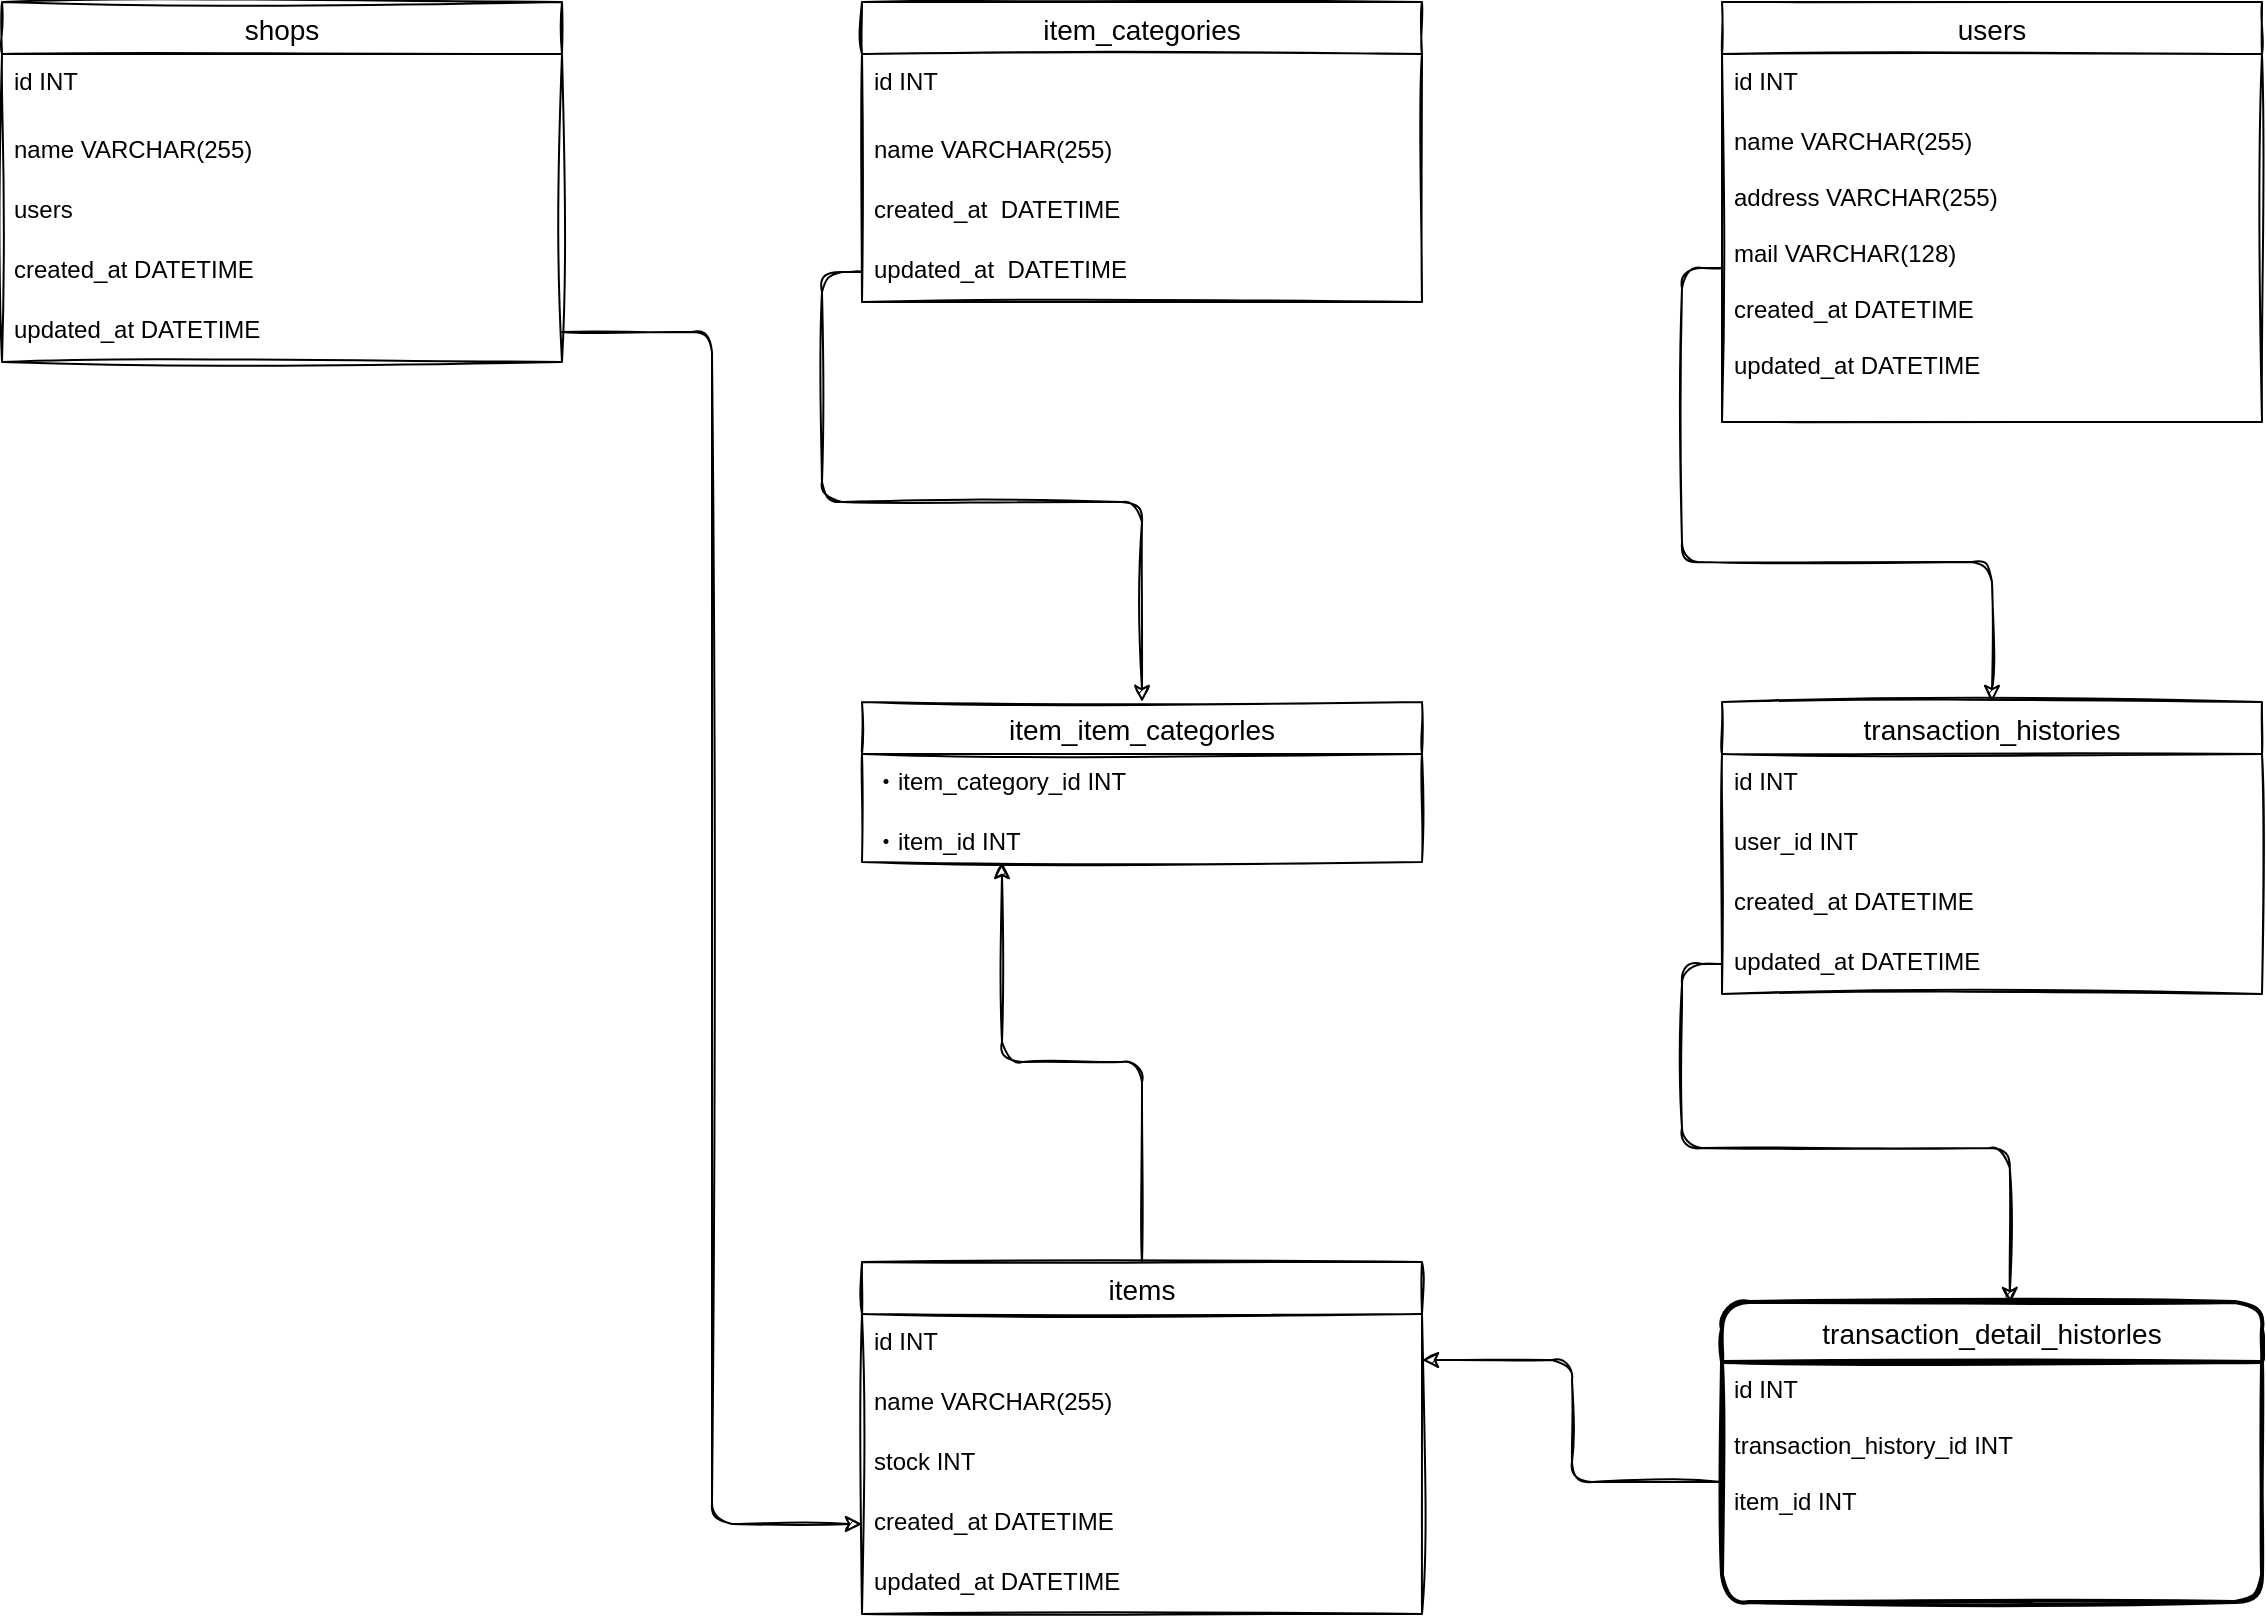 <mxfile>
    <diagram id="ZDOloKRLLwCbx8xKL6rG" name="ページ1">
        <mxGraphModel dx="1645" dy="712" grid="1" gridSize="10" guides="1" tooltips="1" connect="1" arrows="1" fold="1" page="1" pageScale="1" pageWidth="827" pageHeight="1169" math="0" shadow="0">
            <root>
                <mxCell id="0"/>
                <mxCell id="1" parent="0"/>
                <mxCell id="14" value="users" style="swimlane;fontStyle=0;childLayout=stackLayout;horizontal=1;startSize=26;horizontalStack=0;resizeParent=1;resizeParentMax=0;resizeLast=0;collapsible=1;marginBottom=0;align=center;fontSize=14;sketch=1;" parent="1" vertex="1">
                    <mxGeometry x="510" y="210" width="270" height="210" as="geometry"/>
                </mxCell>
                <mxCell id="15" value="id INT&#10;" style="text;strokeColor=none;fillColor=none;spacingLeft=4;spacingRight=4;overflow=hidden;rotatable=0;points=[[0,0.5],[1,0.5]];portConstraint=eastwest;fontSize=12;sketch=1;" parent="14" vertex="1">
                    <mxGeometry y="26" width="270" height="30" as="geometry"/>
                </mxCell>
                <mxCell id="16" value="name VARCHAR(255)&#10;&#10;address VARCHAR(255)&#10;&#10;mail VARCHAR(128)&#10;&#10;created_at DATETIME&#10;&#10;updated_at DATETIME&#10;&#10;&#10;" style="text;strokeColor=none;fillColor=none;spacingLeft=4;spacingRight=4;overflow=hidden;rotatable=0;points=[[0,0.5],[1,0.5]];portConstraint=eastwest;fontSize=12;sketch=1;" parent="14" vertex="1">
                    <mxGeometry y="56" width="270" height="154" as="geometry"/>
                </mxCell>
                <mxCell id="19" value="transaction_histories" style="swimlane;fontStyle=0;childLayout=stackLayout;horizontal=1;startSize=26;horizontalStack=0;resizeParent=1;resizeParentMax=0;resizeLast=0;collapsible=1;marginBottom=0;align=center;fontSize=14;sketch=1;" parent="1" vertex="1">
                    <mxGeometry x="510" y="560" width="270" height="146" as="geometry"/>
                </mxCell>
                <mxCell id="20" value="id INT" style="text;strokeColor=none;fillColor=none;spacingLeft=4;spacingRight=4;overflow=hidden;rotatable=0;points=[[0,0.5],[1,0.5]];portConstraint=eastwest;fontSize=12;sketch=1;" parent="19" vertex="1">
                    <mxGeometry y="26" width="270" height="30" as="geometry"/>
                </mxCell>
                <mxCell id="44" value="user_id INT" style="text;strokeColor=none;fillColor=none;spacingLeft=4;spacingRight=4;overflow=hidden;rotatable=0;points=[[0,0.5],[1,0.5]];portConstraint=eastwest;fontSize=12;sketch=1;" parent="19" vertex="1">
                    <mxGeometry y="56" width="270" height="30" as="geometry"/>
                </mxCell>
                <mxCell id="45" value="created_at DATETIME" style="text;strokeColor=none;fillColor=none;spacingLeft=4;spacingRight=4;overflow=hidden;rotatable=0;points=[[0,0.5],[1,0.5]];portConstraint=eastwest;fontSize=12;sketch=1;" parent="19" vertex="1">
                    <mxGeometry y="86" width="270" height="30" as="geometry"/>
                </mxCell>
                <mxCell id="46" value="updated_at DATETIME" style="text;strokeColor=none;fillColor=none;spacingLeft=4;spacingRight=4;overflow=hidden;rotatable=0;points=[[0,0.5],[1,0.5]];portConstraint=eastwest;fontSize=12;sketch=1;" parent="19" vertex="1">
                    <mxGeometry y="116" width="270" height="30" as="geometry"/>
                </mxCell>
                <mxCell id="23" value="item_categories" style="swimlane;fontStyle=0;childLayout=stackLayout;horizontal=1;startSize=26;horizontalStack=0;resizeParent=1;resizeParentMax=0;resizeLast=0;collapsible=1;marginBottom=0;align=center;fontSize=14;sketch=1;" parent="1" vertex="1">
                    <mxGeometry x="80" y="210" width="280" height="150" as="geometry"/>
                </mxCell>
                <mxCell id="24" value="id INT" style="text;strokeColor=none;fillColor=none;spacingLeft=4;spacingRight=4;overflow=hidden;rotatable=0;points=[[0,0.5],[1,0.5]];portConstraint=eastwest;fontSize=12;sketch=1;" parent="23" vertex="1">
                    <mxGeometry y="26" width="280" height="34" as="geometry"/>
                </mxCell>
                <mxCell id="25" value="name VARCHAR(255)" style="text;strokeColor=none;fillColor=none;spacingLeft=4;spacingRight=4;overflow=hidden;rotatable=0;points=[[0,0.5],[1,0.5]];portConstraint=eastwest;fontSize=12;sketch=1;" parent="23" vertex="1">
                    <mxGeometry y="60" width="280" height="30" as="geometry"/>
                </mxCell>
                <mxCell id="26" value="created_at  DATETIME" style="text;strokeColor=none;fillColor=none;spacingLeft=4;spacingRight=4;overflow=hidden;rotatable=0;points=[[0,0.5],[1,0.5]];portConstraint=eastwest;fontSize=12;sketch=1;" parent="23" vertex="1">
                    <mxGeometry y="90" width="280" height="30" as="geometry"/>
                </mxCell>
                <mxCell id="53" value="updated_at  DATETIME" style="text;strokeColor=none;fillColor=none;spacingLeft=4;spacingRight=4;overflow=hidden;rotatable=0;points=[[0,0.5],[1,0.5]];portConstraint=eastwest;fontSize=12;sketch=1;" parent="23" vertex="1">
                    <mxGeometry y="120" width="280" height="30" as="geometry"/>
                </mxCell>
                <mxCell id="27" value="transaction_detail_historles" style="swimlane;childLayout=stackLayout;horizontal=1;startSize=30;horizontalStack=0;rounded=1;fontSize=14;fontStyle=0;strokeWidth=2;resizeParent=0;resizeLast=1;shadow=0;dashed=0;align=center;sketch=1;" parent="1" vertex="1">
                    <mxGeometry x="510" y="860" width="270" height="150" as="geometry"/>
                </mxCell>
                <mxCell id="28" value="id INT&#10;&#10;transaction_history_id INT&#10;&#10;item_id INT" style="align=left;strokeColor=none;fillColor=none;spacingLeft=4;fontSize=12;verticalAlign=top;resizable=0;rotatable=0;part=1;sketch=1;" parent="27" vertex="1">
                    <mxGeometry y="30" width="270" height="120" as="geometry"/>
                </mxCell>
                <mxCell id="29" value="item_item_categorles" style="swimlane;fontStyle=0;childLayout=stackLayout;horizontal=1;startSize=26;horizontalStack=0;resizeParent=1;resizeParentMax=0;resizeLast=0;collapsible=1;marginBottom=0;align=center;fontSize=14;sketch=1;" parent="1" vertex="1">
                    <mxGeometry x="80" y="560" width="280" height="80" as="geometry"/>
                </mxCell>
                <mxCell id="30" value="・item_category_id INT" style="text;strokeColor=none;fillColor=none;spacingLeft=4;spacingRight=4;overflow=hidden;rotatable=0;points=[[0,0.5],[1,0.5]];portConstraint=eastwest;fontSize=12;sketch=1;" parent="29" vertex="1">
                    <mxGeometry y="26" width="280" height="30" as="geometry"/>
                </mxCell>
                <mxCell id="32" value="・item_id INT" style="text;strokeColor=none;fillColor=none;spacingLeft=4;spacingRight=4;overflow=hidden;rotatable=0;points=[[0,0.5],[1,0.5]];portConstraint=eastwest;fontSize=12;sketch=1;" parent="29" vertex="1">
                    <mxGeometry y="56" width="280" height="24" as="geometry"/>
                </mxCell>
                <mxCell id="58" style="edgeStyle=orthogonalEdgeStyle;curved=0;rounded=1;orthogonalLoop=1;jettySize=auto;html=1;entryX=0.25;entryY=1;entryDx=0;entryDy=0;entryPerimeter=0;sketch=1;" edge="1" parent="1" source="33" target="32">
                    <mxGeometry relative="1" as="geometry"/>
                </mxCell>
                <mxCell id="33" value="items" style="swimlane;fontStyle=0;childLayout=stackLayout;horizontal=1;startSize=26;horizontalStack=0;resizeParent=1;resizeParentMax=0;resizeLast=0;collapsible=1;marginBottom=0;align=center;fontSize=14;sketch=1;" parent="1" vertex="1">
                    <mxGeometry x="80" y="840" width="280" height="176" as="geometry"/>
                </mxCell>
                <mxCell id="34" value="id INT" style="text;strokeColor=none;fillColor=none;spacingLeft=4;spacingRight=4;overflow=hidden;rotatable=0;points=[[0,0.5],[1,0.5]];portConstraint=eastwest;fontSize=12;sketch=1;" parent="33" vertex="1">
                    <mxGeometry y="26" width="280" height="30" as="geometry"/>
                </mxCell>
                <mxCell id="35" value="name VARCHAR(255)" style="text;strokeColor=none;fillColor=none;spacingLeft=4;spacingRight=4;overflow=hidden;rotatable=0;points=[[0,0.5],[1,0.5]];portConstraint=eastwest;fontSize=12;sketch=1;" parent="33" vertex="1">
                    <mxGeometry y="56" width="280" height="30" as="geometry"/>
                </mxCell>
                <mxCell id="36" value="stock INT" style="text;strokeColor=none;fillColor=none;spacingLeft=4;spacingRight=4;overflow=hidden;rotatable=0;points=[[0,0.5],[1,0.5]];portConstraint=eastwest;fontSize=12;sketch=1;" parent="33" vertex="1">
                    <mxGeometry y="86" width="280" height="30" as="geometry"/>
                </mxCell>
                <mxCell id="51" value="created_at DATETIME" style="text;strokeColor=none;fillColor=none;spacingLeft=4;spacingRight=4;overflow=hidden;rotatable=0;points=[[0,0.5],[1,0.5]];portConstraint=eastwest;fontSize=12;sketch=1;" parent="33" vertex="1">
                    <mxGeometry y="116" width="280" height="30" as="geometry"/>
                </mxCell>
                <mxCell id="52" value="updated_at DATETIME" style="text;strokeColor=none;fillColor=none;spacingLeft=4;spacingRight=4;overflow=hidden;rotatable=0;points=[[0,0.5],[1,0.5]];portConstraint=eastwest;fontSize=12;sketch=1;" parent="33" vertex="1">
                    <mxGeometry y="146" width="280" height="30" as="geometry"/>
                </mxCell>
                <mxCell id="37" value="shops" style="swimlane;fontStyle=0;childLayout=stackLayout;horizontal=1;startSize=26;horizontalStack=0;resizeParent=1;resizeParentMax=0;resizeLast=0;collapsible=1;marginBottom=0;align=center;fontSize=14;sketch=1;" parent="1" vertex="1">
                    <mxGeometry x="-350" y="210" width="280" height="180" as="geometry"/>
                </mxCell>
                <mxCell id="38" value="id INT" style="text;strokeColor=none;fillColor=none;spacingLeft=4;spacingRight=4;overflow=hidden;rotatable=0;points=[[0,0.5],[1,0.5]];portConstraint=eastwest;fontSize=12;sketch=1;" parent="37" vertex="1">
                    <mxGeometry y="26" width="280" height="34" as="geometry"/>
                </mxCell>
                <mxCell id="39" value="name VARCHAR(255)" style="text;strokeColor=none;fillColor=none;spacingLeft=4;spacingRight=4;overflow=hidden;rotatable=0;points=[[0,0.5],[1,0.5]];portConstraint=eastwest;fontSize=12;sketch=1;" parent="37" vertex="1">
                    <mxGeometry y="60" width="280" height="30" as="geometry"/>
                </mxCell>
                <mxCell id="40" value="users" style="text;strokeColor=none;fillColor=none;spacingLeft=4;spacingRight=4;overflow=hidden;rotatable=0;points=[[0,0.5],[1,0.5]];portConstraint=eastwest;fontSize=12;sketch=1;" parent="37" vertex="1">
                    <mxGeometry y="90" width="280" height="30" as="geometry"/>
                </mxCell>
                <mxCell id="54" value="created_at DATETIME" style="text;strokeColor=none;fillColor=none;spacingLeft=4;spacingRight=4;overflow=hidden;rotatable=0;points=[[0,0.5],[1,0.5]];portConstraint=eastwest;fontSize=12;sketch=1;" parent="37" vertex="1">
                    <mxGeometry y="120" width="280" height="30" as="geometry"/>
                </mxCell>
                <mxCell id="55" value="updated_at DATETIME" style="text;strokeColor=none;fillColor=none;spacingLeft=4;spacingRight=4;overflow=hidden;rotatable=0;points=[[0,0.5],[1,0.5]];portConstraint=eastwest;fontSize=12;sketch=1;" parent="37" vertex="1">
                    <mxGeometry y="150" width="280" height="30" as="geometry"/>
                </mxCell>
                <mxCell id="59" style="edgeStyle=orthogonalEdgeStyle;curved=0;rounded=1;orthogonalLoop=1;jettySize=auto;html=1;entryX=0;entryY=0.5;entryDx=0;entryDy=0;sketch=1;" edge="1" parent="1" source="55" target="51">
                    <mxGeometry relative="1" as="geometry"/>
                </mxCell>
                <mxCell id="60" style="edgeStyle=orthogonalEdgeStyle;rounded=1;sketch=1;orthogonalLoop=1;jettySize=auto;html=1;entryX=0.5;entryY=0;entryDx=0;entryDy=0;" edge="1" parent="1" source="53" target="29">
                    <mxGeometry relative="1" as="geometry"/>
                </mxCell>
                <mxCell id="61" style="edgeStyle=orthogonalEdgeStyle;rounded=1;sketch=1;orthogonalLoop=1;jettySize=auto;html=1;entryX=0.5;entryY=0;entryDx=0;entryDy=0;" edge="1" parent="1" source="16" target="19">
                    <mxGeometry relative="1" as="geometry"/>
                </mxCell>
                <mxCell id="62" style="edgeStyle=orthogonalEdgeStyle;rounded=1;sketch=1;orthogonalLoop=1;jettySize=auto;html=1;entryX=0.533;entryY=0.007;entryDx=0;entryDy=0;entryPerimeter=0;" edge="1" parent="1" source="46" target="27">
                    <mxGeometry relative="1" as="geometry"/>
                </mxCell>
                <mxCell id="63" style="edgeStyle=orthogonalEdgeStyle;rounded=1;sketch=1;orthogonalLoop=1;jettySize=auto;html=1;entryX=1;entryY=0.767;entryDx=0;entryDy=0;entryPerimeter=0;" edge="1" parent="1" source="28" target="34">
                    <mxGeometry relative="1" as="geometry">
                        <mxPoint x="410" y="900" as="targetPoint"/>
                    </mxGeometry>
                </mxCell>
            </root>
        </mxGraphModel>
    </diagram>
    <diagram id="p51Q2H8fE3D_Psb3VBaw" name="ページ2">
        <mxGraphModel dx="818" dy="712" grid="1" gridSize="10" guides="1" tooltips="1" connect="1" arrows="1" fold="1" page="1" pageScale="1" pageWidth="827" pageHeight="1169" math="0" shadow="0">
            <root>
                <mxCell id="soWt2ubAF2liYTPc1M-d-0"/>
                <mxCell id="soWt2ubAF2liYTPc1M-d-1" parent="soWt2ubAF2liYTPc1M-d-0"/>
                <mxCell id="ShjOT2ntGM92alZ-ZwqX-7" style="edgeStyle=orthogonalEdgeStyle;rounded=1;sketch=1;orthogonalLoop=1;jettySize=auto;html=1;entryX=-0.006;entryY=0.206;entryDx=0;entryDy=0;entryPerimeter=0;" edge="1" parent="soWt2ubAF2liYTPc1M-d-1" source="abrP_9Yz8jC7Qgcn8RCm-0" target="ShjOT2ntGM92alZ-ZwqX-2">
                    <mxGeometry relative="1" as="geometry"/>
                </mxCell>
                <mxCell id="ShjOT2ntGM92alZ-ZwqX-8" value="&lt;br&gt;" style="edgeStyle=orthogonalEdgeStyle;rounded=1;sketch=1;orthogonalLoop=1;jettySize=auto;html=1;" edge="1" parent="soWt2ubAF2liYTPc1M-d-1" source="abrP_9Yz8jC7Qgcn8RCm-0" target="ShjOT2ntGM92alZ-ZwqX-2">
                    <mxGeometry relative="1" as="geometry"/>
                </mxCell>
                <mxCell id="ShjOT2ntGM92alZ-ZwqX-9" style="edgeStyle=orthogonalEdgeStyle;rounded=1;sketch=1;orthogonalLoop=1;jettySize=auto;html=1;entryX=0;entryY=0.75;entryDx=0;entryDy=0;" edge="1" parent="soWt2ubAF2liYTPc1M-d-1" source="abrP_9Yz8jC7Qgcn8RCm-0" target="ShjOT2ntGM92alZ-ZwqX-2">
                    <mxGeometry relative="1" as="geometry"/>
                </mxCell>
                <mxCell id="abrP_9Yz8jC7Qgcn8RCm-0" value="" style="shape=actor;whiteSpace=wrap;html=1;rounded=0;sketch=1;" vertex="1" parent="soWt2ubAF2liYTPc1M-d-1">
                    <mxGeometry x="50" y="160" width="100" height="150" as="geometry"/>
                </mxCell>
                <mxCell id="ShjOT2ntGM92alZ-ZwqX-2" value="マイページを編集できる" style="shape=ext;double=1;whiteSpace=wrap;html=1;aspect=fixed;rounded=0;sketch=1;" vertex="1" parent="soWt2ubAF2liYTPc1M-d-1">
                    <mxGeometry x="360" y="80" width="340" height="340" as="geometry"/>
                </mxCell>
                <mxCell id="ShjOT2ntGM92alZ-ZwqX-3" value="&lt;span&gt;マイページを作成する&lt;/span&gt;" style="ellipse;shape=doubleEllipse;whiteSpace=wrap;html=1;rounded=0;sketch=1;" vertex="1" parent="soWt2ubAF2liYTPc1M-d-1">
                    <mxGeometry x="425" y="310" width="210" height="70" as="geometry"/>
                </mxCell>
                <mxCell id="ShjOT2ntGM92alZ-ZwqX-4" value="ログインできる" style="ellipse;shape=doubleEllipse;whiteSpace=wrap;html=1;rounded=0;sketch=1;" vertex="1" parent="soWt2ubAF2liYTPc1M-d-1">
                    <mxGeometry x="425" y="215" width="210" height="70" as="geometry"/>
                </mxCell>
                <mxCell id="ShjOT2ntGM92alZ-ZwqX-5" value="会員登録できる" style="ellipse;shape=doubleEllipse;whiteSpace=wrap;html=1;rounded=0;sketch=1;" vertex="1" parent="soWt2ubAF2liYTPc1M-d-1">
                    <mxGeometry x="425" y="130" width="210" height="70" as="geometry"/>
                </mxCell>
                <mxCell id="WNIUgSOKn692PwGKbCmp-14" style="edgeStyle=orthogonalEdgeStyle;rounded=1;sketch=1;orthogonalLoop=1;jettySize=auto;html=1;entryX=0;entryY=0.25;entryDx=0;entryDy=0;" edge="1" parent="soWt2ubAF2liYTPc1M-d-1" source="ShjOT2ntGM92alZ-ZwqX-13" target="WNIUgSOKn692PwGKbCmp-2">
                    <mxGeometry relative="1" as="geometry"/>
                </mxCell>
                <mxCell id="WNIUgSOKn692PwGKbCmp-15" style="edgeStyle=orthogonalEdgeStyle;rounded=1;sketch=1;orthogonalLoop=1;jettySize=auto;html=1;entryX=0.003;entryY=0.444;entryDx=0;entryDy=0;entryPerimeter=0;" edge="1" parent="soWt2ubAF2liYTPc1M-d-1" source="ShjOT2ntGM92alZ-ZwqX-13" target="WNIUgSOKn692PwGKbCmp-2">
                    <mxGeometry relative="1" as="geometry"/>
                </mxCell>
                <mxCell id="WNIUgSOKn692PwGKbCmp-16" style="edgeStyle=orthogonalEdgeStyle;rounded=1;sketch=1;orthogonalLoop=1;jettySize=auto;html=1;entryX=0;entryY=0.649;entryDx=0;entryDy=0;entryPerimeter=0;" edge="1" parent="soWt2ubAF2liYTPc1M-d-1" source="ShjOT2ntGM92alZ-ZwqX-13" target="WNIUgSOKn692PwGKbCmp-2">
                    <mxGeometry relative="1" as="geometry"/>
                </mxCell>
                <mxCell id="WNIUgSOKn692PwGKbCmp-17" style="edgeStyle=orthogonalEdgeStyle;rounded=1;sketch=1;orthogonalLoop=1;jettySize=auto;html=1;entryX=-0.015;entryY=0.861;entryDx=0;entryDy=0;entryPerimeter=0;" edge="1" parent="soWt2ubAF2liYTPc1M-d-1" source="ShjOT2ntGM92alZ-ZwqX-13" target="WNIUgSOKn692PwGKbCmp-2">
                    <mxGeometry relative="1" as="geometry"/>
                </mxCell>
                <mxCell id="ShjOT2ntGM92alZ-ZwqX-13" value="" style="shape=actor;whiteSpace=wrap;html=1;rounded=0;sketch=1;" vertex="1" parent="soWt2ubAF2liYTPc1M-d-1">
                    <mxGeometry x="50" y="735" width="100" height="150" as="geometry"/>
                </mxCell>
                <mxCell id="WNIUgSOKn692PwGKbCmp-2" value="" style="shape=ext;double=1;rounded=0;whiteSpace=wrap;html=1;sketch=1;" vertex="1" parent="soWt2ubAF2liYTPc1M-d-1">
                    <mxGeometry x="360" y="510" width="340" height="570" as="geometry"/>
                </mxCell>
                <mxCell id="WNIUgSOKn692PwGKbCmp-4" value="出品できる" style="ellipse;shape=doubleEllipse;whiteSpace=wrap;html=1;rounded=0;sketch=1;" vertex="1" parent="soWt2ubAF2liYTPc1M-d-1">
                    <mxGeometry x="414" y="630" width="210" height="70" as="geometry"/>
                </mxCell>
                <mxCell id="WNIUgSOKn692PwGKbCmp-5" value="お気に入り登録できる" style="ellipse;shape=doubleEllipse;whiteSpace=wrap;html=1;rounded=0;sketch=1;" vertex="1" parent="soWt2ubAF2liYTPc1M-d-1">
                    <mxGeometry x="414" y="735" width="210" height="70" as="geometry"/>
                </mxCell>
                <mxCell id="WNIUgSOKn692PwGKbCmp-6" value="取引できる(チャット)" style="ellipse;shape=doubleEllipse;whiteSpace=wrap;html=1;rounded=0;sketch=1;" vertex="1" parent="soWt2ubAF2liYTPc1M-d-1">
                    <mxGeometry x="414" y="840" width="210" height="70" as="geometry"/>
                </mxCell>
                <mxCell id="WNIUgSOKn692PwGKbCmp-7" value="履歴を閲覧できる" style="ellipse;shape=doubleEllipse;whiteSpace=wrap;html=1;rounded=0;sketch=1;" vertex="1" parent="soWt2ubAF2liYTPc1M-d-1">
                    <mxGeometry x="414" y="960" width="210" height="70" as="geometry"/>
                </mxCell>
                <mxCell id="WNIUgSOKn692PwGKbCmp-8" value="登録後のできる事" style="shape=ext;double=1;rounded=1;whiteSpace=wrap;html=1;sketch=1;" vertex="1" parent="soWt2ubAF2liYTPc1M-d-1">
                    <mxGeometry x="419" y="540" width="200" height="40" as="geometry"/>
                </mxCell>
                <mxCell id="WNIUgSOKn692PwGKbCmp-9" value="会員登録" style="shape=ext;double=1;rounded=1;whiteSpace=wrap;html=1;sketch=1;" vertex="1" parent="soWt2ubAF2liYTPc1M-d-1">
                    <mxGeometry x="430" y="90" width="200" height="30" as="geometry"/>
                </mxCell>
                <mxCell id="WNIUgSOKn692PwGKbCmp-10" style="edgeStyle=orthogonalEdgeStyle;rounded=1;sketch=1;orthogonalLoop=1;jettySize=auto;html=1;exitX=0.5;exitY=1;exitDx=0;exitDy=0;" edge="1" parent="soWt2ubAF2liYTPc1M-d-1" source="WNIUgSOKn692PwGKbCmp-8" target="WNIUgSOKn692PwGKbCmp-8">
                    <mxGeometry relative="1" as="geometry"/>
                </mxCell>
                <mxCell id="WNIUgSOKn692PwGKbCmp-18" value="ユーザー" style="shape=ext;double=1;rounded=0;whiteSpace=wrap;html=1;sketch=1;" vertex="1" parent="soWt2ubAF2liYTPc1M-d-1">
                    <mxGeometry x="40" y="330" width="120" height="30" as="geometry"/>
                </mxCell>
                <mxCell id="WNIUgSOKn692PwGKbCmp-20" value="ユーザー" style="shape=ext;double=1;rounded=0;whiteSpace=wrap;html=1;sketch=1;" vertex="1" parent="soWt2ubAF2liYTPc1M-d-1">
                    <mxGeometry x="40" y="910" width="120" height="30" as="geometry"/>
                </mxCell>
            </root>
        </mxGraphModel>
    </diagram>
</mxfile>